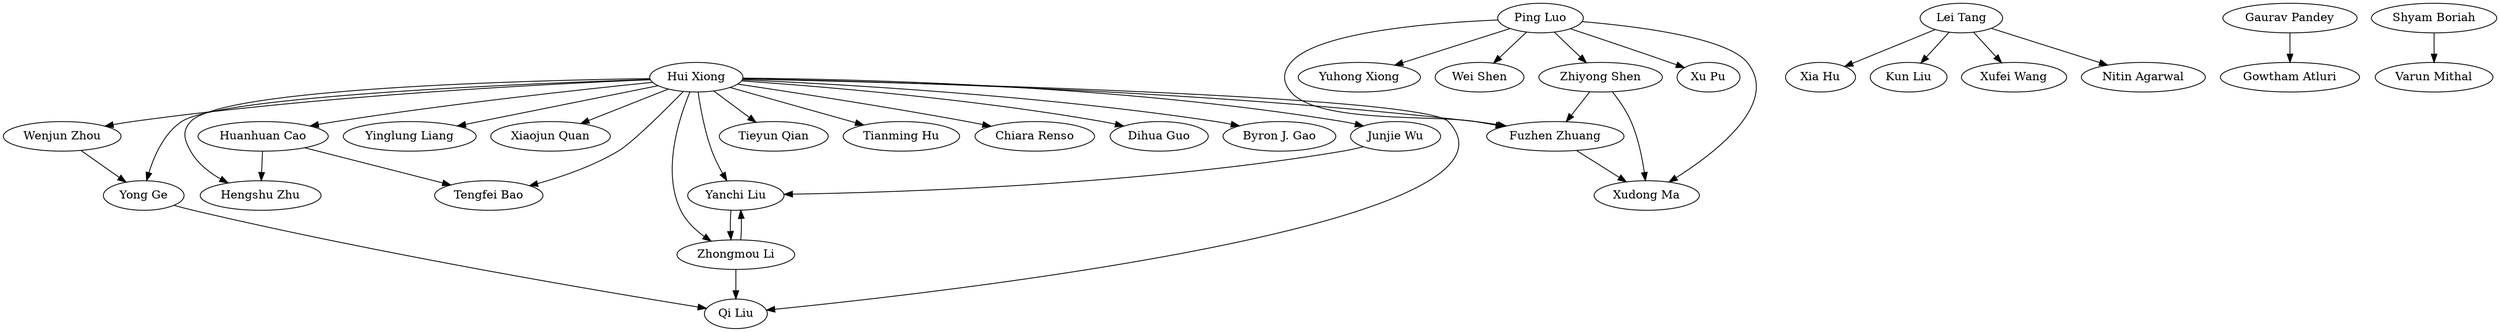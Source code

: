 strict digraph G{
"Ping Luo" -> "Xu Pu"
"Lei Tang" -> "Xia Hu"
"Gaurav Pandey" -> "Gowtham Atluri"
"Hui Xiong" -> "Yanchi Liu"
"Hui Xiong" -> "Yinglung Liang"
"Hui Xiong" -> "Xiaojun Quan"
"Shyam Boriah" -> "Varun Mithal"
"Ping Luo" -> "Fuzhen Zhuang"
"Hui Xiong" -> "Hengshu Zhu"
"Ping Luo" -> "Xudong Ma"
"Lei Tang" -> "Kun Liu"
"Hui Xiong" -> "Tengfei Bao"
"Hui Xiong" -> "Zhongmou Li"
"Hui Xiong" -> "Huanhuan Cao"
"Hui Xiong" -> "Tieyun Qian"
"Huanhuan Cao" -> "Tengfei Bao"
"Ping Luo" -> "Zhiyong Shen"
"Zhiyong Shen" -> "Xudong Ma"
"Hui Xiong" -> "Tianming Hu"
"Lei Tang" -> "Xufei Wang"
"Hui Xiong" -> "Yong Ge"
"Hui Xiong" -> "Qi Liu"
"Lei Tang" -> "Nitin Agarwal"
"Hui Xiong" -> "Wenjun Zhou"
"Yanchi Liu" -> "Zhongmou Li"
"Hui Xiong" -> "Chiara Renso"
"Huanhuan Cao" -> "Hengshu Zhu"
"Ping Luo" -> "Yuhong Xiong"
"Hui Xiong" -> "Fuzhen Zhuang"
"Hui Xiong" -> "Dihua Guo"
"Ping Luo" -> "Wei Shen"
"Hui Xiong" -> "Junjie Wu"
"Yong Ge" -> "Qi Liu"
"Hui Xiong" -> "Byron J. Gao"
"Fuzhen Zhuang" -> "Xudong Ma"
"Junjie Wu" -> "Yanchi Liu"
"Wenjun Zhou" -> "Yong Ge"
"Zhongmou Li" -> "Yanchi Liu"
"Zhiyong Shen" -> "Fuzhen Zhuang"
"Zhongmou Li" -> "Qi Liu"
}